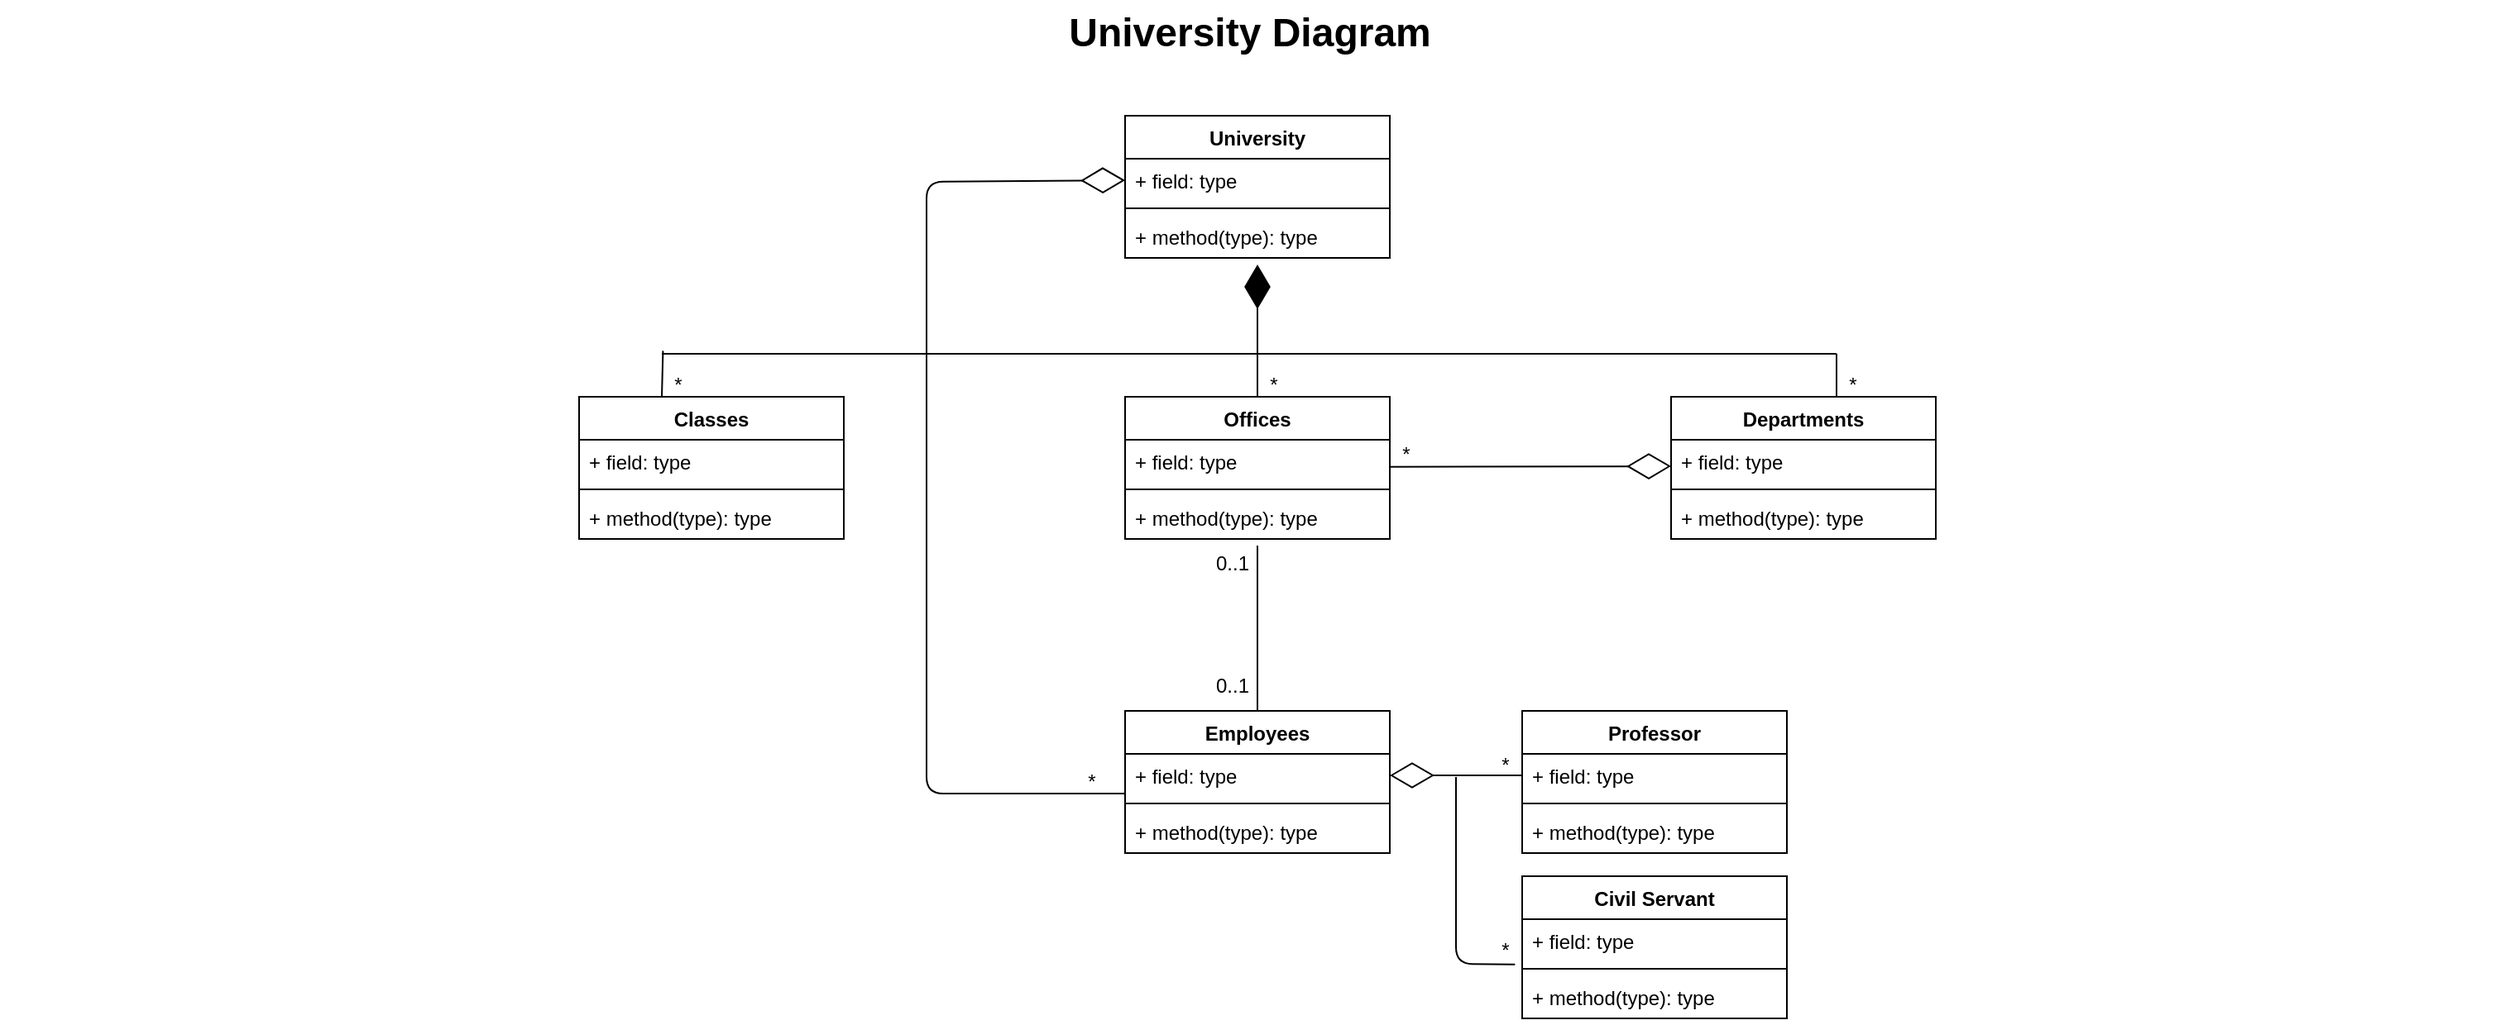 <mxfile version="17.4.5" type="github">
  <diagram name="Page-1" id="929967ad-93f9-6ef4-fab6-5d389245f69c">
    <mxGraphModel dx="1221" dy="644" grid="1" gridSize="10" guides="1" tooltips="1" connect="1" arrows="1" fold="1" page="1" pageScale="1.5" pageWidth="1169" pageHeight="826" math="0" shadow="0">
      <root>
        <mxCell id="0" style=";html=1;" />
        <mxCell id="1" style=";html=1;" parent="0" />
        <mxCell id="1672d66443f91eb5-16" style="edgeStyle=orthogonalEdgeStyle;rounded=0;html=1;endArrow=circlePlus;endFill=0;jettySize=auto;orthogonalLoop=1;entryX=0.25;entryY=1;" parent="1" source="1672d66443f91eb5-7" edge="1">
          <mxGeometry relative="1" as="geometry">
            <Array as="points">
              <mxPoint x="627" y="635" />
              <mxPoint x="677" y="635" />
            </Array>
            <mxPoint x="677" y="605" as="targetPoint" />
          </mxGeometry>
        </mxCell>
        <mxCell id="1672d66443f91eb5-17" style="edgeStyle=orthogonalEdgeStyle;rounded=0;html=1;endArrow=circlePlus;endFill=0;jettySize=auto;orthogonalLoop=1;entryX=0.5;entryY=1;" parent="1" source="1672d66443f91eb5-8" edge="1">
          <mxGeometry relative="1" as="geometry">
            <Array as="points">
              <mxPoint x="817" y="635" />
              <mxPoint x="717" y="635" />
            </Array>
            <mxPoint x="717" y="605" as="targetPoint" />
          </mxGeometry>
        </mxCell>
        <mxCell id="1672d66443f91eb5-23" value="University Diagram" style="text;strokeColor=none;fillColor=none;html=1;fontSize=24;fontStyle=1;verticalAlign=middle;align=center;" parent="1" vertex="1">
          <mxGeometry x="80" y="30" width="1510" height="40" as="geometry" />
        </mxCell>
        <mxCell id="daNnbtpSnAIaTWi4LQ03-6" value="University" style="swimlane;fontStyle=1;align=center;verticalAlign=top;childLayout=stackLayout;horizontal=1;startSize=26;horizontalStack=0;resizeParent=1;resizeParentMax=0;resizeLast=0;collapsible=1;marginBottom=0;" vertex="1" parent="1">
          <mxGeometry x="760" y="100" width="160" height="86" as="geometry" />
        </mxCell>
        <mxCell id="daNnbtpSnAIaTWi4LQ03-7" value="+ field: type" style="text;strokeColor=none;fillColor=none;align=left;verticalAlign=top;spacingLeft=4;spacingRight=4;overflow=hidden;rotatable=0;points=[[0,0.5],[1,0.5]];portConstraint=eastwest;" vertex="1" parent="daNnbtpSnAIaTWi4LQ03-6">
          <mxGeometry y="26" width="160" height="26" as="geometry" />
        </mxCell>
        <mxCell id="daNnbtpSnAIaTWi4LQ03-8" value="" style="line;strokeWidth=1;fillColor=none;align=left;verticalAlign=middle;spacingTop=-1;spacingLeft=3;spacingRight=3;rotatable=0;labelPosition=right;points=[];portConstraint=eastwest;" vertex="1" parent="daNnbtpSnAIaTWi4LQ03-6">
          <mxGeometry y="52" width="160" height="8" as="geometry" />
        </mxCell>
        <mxCell id="daNnbtpSnAIaTWi4LQ03-9" value="+ method(type): type" style="text;strokeColor=none;fillColor=none;align=left;verticalAlign=top;spacingLeft=4;spacingRight=4;overflow=hidden;rotatable=0;points=[[0,0.5],[1,0.5]];portConstraint=eastwest;" vertex="1" parent="daNnbtpSnAIaTWi4LQ03-6">
          <mxGeometry y="60" width="160" height="26" as="geometry" />
        </mxCell>
        <mxCell id="daNnbtpSnAIaTWi4LQ03-19" value="Classes" style="swimlane;fontStyle=1;align=center;verticalAlign=top;childLayout=stackLayout;horizontal=1;startSize=26;horizontalStack=0;resizeParent=1;resizeParentMax=0;resizeLast=0;collapsible=1;marginBottom=0;" vertex="1" parent="1">
          <mxGeometry x="430" y="270" width="160" height="86" as="geometry" />
        </mxCell>
        <mxCell id="daNnbtpSnAIaTWi4LQ03-20" value="+ field: type" style="text;strokeColor=none;fillColor=none;align=left;verticalAlign=top;spacingLeft=4;spacingRight=4;overflow=hidden;rotatable=0;points=[[0,0.5],[1,0.5]];portConstraint=eastwest;" vertex="1" parent="daNnbtpSnAIaTWi4LQ03-19">
          <mxGeometry y="26" width="160" height="26" as="geometry" />
        </mxCell>
        <mxCell id="daNnbtpSnAIaTWi4LQ03-21" value="" style="line;strokeWidth=1;fillColor=none;align=left;verticalAlign=middle;spacingTop=-1;spacingLeft=3;spacingRight=3;rotatable=0;labelPosition=right;points=[];portConstraint=eastwest;" vertex="1" parent="daNnbtpSnAIaTWi4LQ03-19">
          <mxGeometry y="52" width="160" height="8" as="geometry" />
        </mxCell>
        <mxCell id="daNnbtpSnAIaTWi4LQ03-22" value="+ method(type): type" style="text;strokeColor=none;fillColor=none;align=left;verticalAlign=top;spacingLeft=4;spacingRight=4;overflow=hidden;rotatable=0;points=[[0,0.5],[1,0.5]];portConstraint=eastwest;" vertex="1" parent="daNnbtpSnAIaTWi4LQ03-19">
          <mxGeometry y="60" width="160" height="26" as="geometry" />
        </mxCell>
        <mxCell id="daNnbtpSnAIaTWi4LQ03-27" value="Offices" style="swimlane;fontStyle=1;align=center;verticalAlign=top;childLayout=stackLayout;horizontal=1;startSize=26;horizontalStack=0;resizeParent=1;resizeParentMax=0;resizeLast=0;collapsible=1;marginBottom=0;" vertex="1" parent="1">
          <mxGeometry x="760" y="270" width="160" height="86" as="geometry" />
        </mxCell>
        <mxCell id="daNnbtpSnAIaTWi4LQ03-28" value="+ field: type" style="text;strokeColor=none;fillColor=none;align=left;verticalAlign=top;spacingLeft=4;spacingRight=4;overflow=hidden;rotatable=0;points=[[0,0.5],[1,0.5]];portConstraint=eastwest;" vertex="1" parent="daNnbtpSnAIaTWi4LQ03-27">
          <mxGeometry y="26" width="160" height="26" as="geometry" />
        </mxCell>
        <mxCell id="daNnbtpSnAIaTWi4LQ03-29" value="" style="line;strokeWidth=1;fillColor=none;align=left;verticalAlign=middle;spacingTop=-1;spacingLeft=3;spacingRight=3;rotatable=0;labelPosition=right;points=[];portConstraint=eastwest;" vertex="1" parent="daNnbtpSnAIaTWi4LQ03-27">
          <mxGeometry y="52" width="160" height="8" as="geometry" />
        </mxCell>
        <mxCell id="daNnbtpSnAIaTWi4LQ03-30" value="+ method(type): type" style="text;strokeColor=none;fillColor=none;align=left;verticalAlign=top;spacingLeft=4;spacingRight=4;overflow=hidden;rotatable=0;points=[[0,0.5],[1,0.5]];portConstraint=eastwest;" vertex="1" parent="daNnbtpSnAIaTWi4LQ03-27">
          <mxGeometry y="60" width="160" height="26" as="geometry" />
        </mxCell>
        <mxCell id="daNnbtpSnAIaTWi4LQ03-35" value="Departments" style="swimlane;fontStyle=1;align=center;verticalAlign=top;childLayout=stackLayout;horizontal=1;startSize=26;horizontalStack=0;resizeParent=1;resizeParentMax=0;resizeLast=0;collapsible=1;marginBottom=0;" vertex="1" parent="1">
          <mxGeometry x="1090" y="270" width="160" height="86" as="geometry" />
        </mxCell>
        <mxCell id="daNnbtpSnAIaTWi4LQ03-36" value="+ field: type" style="text;strokeColor=none;fillColor=none;align=left;verticalAlign=top;spacingLeft=4;spacingRight=4;overflow=hidden;rotatable=0;points=[[0,0.5],[1,0.5]];portConstraint=eastwest;" vertex="1" parent="daNnbtpSnAIaTWi4LQ03-35">
          <mxGeometry y="26" width="160" height="26" as="geometry" />
        </mxCell>
        <mxCell id="daNnbtpSnAIaTWi4LQ03-37" value="" style="line;strokeWidth=1;fillColor=none;align=left;verticalAlign=middle;spacingTop=-1;spacingLeft=3;spacingRight=3;rotatable=0;labelPosition=right;points=[];portConstraint=eastwest;" vertex="1" parent="daNnbtpSnAIaTWi4LQ03-35">
          <mxGeometry y="52" width="160" height="8" as="geometry" />
        </mxCell>
        <mxCell id="daNnbtpSnAIaTWi4LQ03-38" value="+ method(type): type" style="text;strokeColor=none;fillColor=none;align=left;verticalAlign=top;spacingLeft=4;spacingRight=4;overflow=hidden;rotatable=0;points=[[0,0.5],[1,0.5]];portConstraint=eastwest;" vertex="1" parent="daNnbtpSnAIaTWi4LQ03-35">
          <mxGeometry y="60" width="160" height="26" as="geometry" />
        </mxCell>
        <mxCell id="daNnbtpSnAIaTWi4LQ03-39" value="" style="endArrow=diamondThin;endFill=1;endSize=24;html=1;rounded=0;exitX=0.25;exitY=0.5;exitDx=0;exitDy=0;exitPerimeter=0;" edge="1" parent="1">
          <mxGeometry width="160" relative="1" as="geometry">
            <mxPoint x="840" y="217.5" as="sourcePoint" />
            <mxPoint x="840" y="190" as="targetPoint" />
          </mxGeometry>
        </mxCell>
        <mxCell id="daNnbtpSnAIaTWi4LQ03-40" value="" style="line;strokeWidth=1;fillColor=none;align=left;verticalAlign=middle;spacingTop=-1;spacingLeft=3;spacingRight=3;rotatable=0;labelPosition=right;points=[];portConstraint=eastwest;" vertex="1" parent="1">
          <mxGeometry x="480" y="240" width="710" height="8" as="geometry" />
        </mxCell>
        <mxCell id="daNnbtpSnAIaTWi4LQ03-49" value="*" style="text;html=1;strokeColor=none;fillColor=none;align=center;verticalAlign=middle;whiteSpace=wrap;rounded=0;" vertex="1" parent="1">
          <mxGeometry x="900" y="290" width="60" height="30" as="geometry" />
        </mxCell>
        <mxCell id="daNnbtpSnAIaTWi4LQ03-52" value="Employees" style="swimlane;fontStyle=1;align=center;verticalAlign=top;childLayout=stackLayout;horizontal=1;startSize=26;horizontalStack=0;resizeParent=1;resizeParentMax=0;resizeLast=0;collapsible=1;marginBottom=0;rounded=0;sketch=0;" vertex="1" parent="1">
          <mxGeometry x="760" y="460" width="160" height="86" as="geometry" />
        </mxCell>
        <mxCell id="daNnbtpSnAIaTWi4LQ03-53" value="+ field: type" style="text;strokeColor=none;fillColor=none;align=left;verticalAlign=top;spacingLeft=4;spacingRight=4;overflow=hidden;rotatable=0;points=[[0,0.5],[1,0.5]];portConstraint=eastwest;rounded=0;sketch=0;" vertex="1" parent="daNnbtpSnAIaTWi4LQ03-52">
          <mxGeometry y="26" width="160" height="26" as="geometry" />
        </mxCell>
        <mxCell id="daNnbtpSnAIaTWi4LQ03-54" value="" style="line;strokeWidth=1;fillColor=none;align=left;verticalAlign=middle;spacingTop=-1;spacingLeft=3;spacingRight=3;rotatable=0;labelPosition=right;points=[];portConstraint=eastwest;rounded=0;sketch=0;" vertex="1" parent="daNnbtpSnAIaTWi4LQ03-52">
          <mxGeometry y="52" width="160" height="8" as="geometry" />
        </mxCell>
        <mxCell id="daNnbtpSnAIaTWi4LQ03-55" value="+ method(type): type" style="text;strokeColor=none;fillColor=none;align=left;verticalAlign=top;spacingLeft=4;spacingRight=4;overflow=hidden;rotatable=0;points=[[0,0.5],[1,0.5]];portConstraint=eastwest;rounded=0;sketch=0;" vertex="1" parent="daNnbtpSnAIaTWi4LQ03-52">
          <mxGeometry y="60" width="160" height="26" as="geometry" />
        </mxCell>
        <mxCell id="daNnbtpSnAIaTWi4LQ03-56" value="" style="endArrow=diamondThin;endFill=0;endSize=24;html=1;rounded=1;sketch=0;curved=0;entryX=0;entryY=0.5;entryDx=0;entryDy=0;exitX=0;exitY=0.923;exitDx=0;exitDy=0;exitPerimeter=0;" edge="1" parent="1" source="daNnbtpSnAIaTWi4LQ03-53" target="daNnbtpSnAIaTWi4LQ03-7">
          <mxGeometry width="160" relative="1" as="geometry">
            <mxPoint x="640" y="500" as="sourcePoint" />
            <mxPoint x="750" y="140" as="targetPoint" />
            <Array as="points">
              <mxPoint x="640" y="510" />
              <mxPoint x="640" y="140" />
            </Array>
          </mxGeometry>
        </mxCell>
        <mxCell id="daNnbtpSnAIaTWi4LQ03-57" value="*" style="text;html=1;strokeColor=none;fillColor=none;align=center;verticalAlign=middle;whiteSpace=wrap;rounded=0;" vertex="1" parent="1">
          <mxGeometry x="710" y="488" width="60" height="30" as="geometry" />
        </mxCell>
        <mxCell id="daNnbtpSnAIaTWi4LQ03-58" value="Civil Servant" style="swimlane;fontStyle=1;align=center;verticalAlign=top;childLayout=stackLayout;horizontal=1;startSize=26;horizontalStack=0;resizeParent=1;resizeParentMax=0;resizeLast=0;collapsible=1;marginBottom=0;rounded=0;sketch=0;" vertex="1" parent="1">
          <mxGeometry x="1000" y="560" width="160" height="86" as="geometry" />
        </mxCell>
        <mxCell id="daNnbtpSnAIaTWi4LQ03-59" value="+ field: type" style="text;strokeColor=none;fillColor=none;align=left;verticalAlign=top;spacingLeft=4;spacingRight=4;overflow=hidden;rotatable=0;points=[[0,0.5],[1,0.5]];portConstraint=eastwest;rounded=0;sketch=0;" vertex="1" parent="daNnbtpSnAIaTWi4LQ03-58">
          <mxGeometry y="26" width="160" height="26" as="geometry" />
        </mxCell>
        <mxCell id="daNnbtpSnAIaTWi4LQ03-60" value="" style="line;strokeWidth=1;fillColor=none;align=left;verticalAlign=middle;spacingTop=-1;spacingLeft=3;spacingRight=3;rotatable=0;labelPosition=right;points=[];portConstraint=eastwest;rounded=0;sketch=0;" vertex="1" parent="daNnbtpSnAIaTWi4LQ03-58">
          <mxGeometry y="52" width="160" height="8" as="geometry" />
        </mxCell>
        <mxCell id="daNnbtpSnAIaTWi4LQ03-61" value="+ method(type): type" style="text;strokeColor=none;fillColor=none;align=left;verticalAlign=top;spacingLeft=4;spacingRight=4;overflow=hidden;rotatable=0;points=[[0,0.5],[1,0.5]];portConstraint=eastwest;rounded=0;sketch=0;" vertex="1" parent="daNnbtpSnAIaTWi4LQ03-58">
          <mxGeometry y="60" width="160" height="26" as="geometry" />
        </mxCell>
        <mxCell id="daNnbtpSnAIaTWi4LQ03-62" value="Professor" style="swimlane;fontStyle=1;align=center;verticalAlign=top;childLayout=stackLayout;horizontal=1;startSize=26;horizontalStack=0;resizeParent=1;resizeParentMax=0;resizeLast=0;collapsible=1;marginBottom=0;rounded=0;sketch=0;" vertex="1" parent="1">
          <mxGeometry x="1000" y="460" width="160" height="86" as="geometry" />
        </mxCell>
        <mxCell id="daNnbtpSnAIaTWi4LQ03-63" value="+ field: type" style="text;strokeColor=none;fillColor=none;align=left;verticalAlign=top;spacingLeft=4;spacingRight=4;overflow=hidden;rotatable=0;points=[[0,0.5],[1,0.5]];portConstraint=eastwest;rounded=0;sketch=0;" vertex="1" parent="daNnbtpSnAIaTWi4LQ03-62">
          <mxGeometry y="26" width="160" height="26" as="geometry" />
        </mxCell>
        <mxCell id="daNnbtpSnAIaTWi4LQ03-64" value="" style="line;strokeWidth=1;fillColor=none;align=left;verticalAlign=middle;spacingTop=-1;spacingLeft=3;spacingRight=3;rotatable=0;labelPosition=right;points=[];portConstraint=eastwest;rounded=0;sketch=0;" vertex="1" parent="daNnbtpSnAIaTWi4LQ03-62">
          <mxGeometry y="52" width="160" height="8" as="geometry" />
        </mxCell>
        <mxCell id="daNnbtpSnAIaTWi4LQ03-65" value="+ method(type): type" style="text;strokeColor=none;fillColor=none;align=left;verticalAlign=top;spacingLeft=4;spacingRight=4;overflow=hidden;rotatable=0;points=[[0,0.5],[1,0.5]];portConstraint=eastwest;rounded=0;sketch=0;" vertex="1" parent="daNnbtpSnAIaTWi4LQ03-62">
          <mxGeometry y="60" width="160" height="26" as="geometry" />
        </mxCell>
        <mxCell id="daNnbtpSnAIaTWi4LQ03-66" value="" style="endArrow=diamondThin;endFill=0;endSize=24;html=1;rounded=1;sketch=0;curved=0;entryX=1;entryY=0.5;entryDx=0;entryDy=0;exitX=0;exitY=0.5;exitDx=0;exitDy=0;" edge="1" parent="1" source="daNnbtpSnAIaTWi4LQ03-63" target="daNnbtpSnAIaTWi4LQ03-53">
          <mxGeometry width="160" relative="1" as="geometry">
            <mxPoint x="770" y="619" as="sourcePoint" />
            <mxPoint x="930" y="619" as="targetPoint" />
            <Array as="points" />
          </mxGeometry>
        </mxCell>
        <mxCell id="daNnbtpSnAIaTWi4LQ03-67" value="" style="endArrow=none;html=1;rounded=1;sketch=0;curved=0;exitX=-0.027;exitY=1.054;exitDx=0;exitDy=0;exitPerimeter=0;" edge="1" parent="1" source="daNnbtpSnAIaTWi4LQ03-59">
          <mxGeometry width="50" height="50" relative="1" as="geometry">
            <mxPoint x="920" y="596" as="sourcePoint" />
            <mxPoint x="960" y="500" as="targetPoint" />
            <Array as="points">
              <mxPoint x="960" y="613" />
            </Array>
          </mxGeometry>
        </mxCell>
        <mxCell id="daNnbtpSnAIaTWi4LQ03-68" value="" style="endArrow=none;html=1;rounded=1;sketch=0;curved=0;exitX=0.5;exitY=0;exitDx=0;exitDy=0;" edge="1" parent="1" source="daNnbtpSnAIaTWi4LQ03-52">
          <mxGeometry width="50" height="50" relative="1" as="geometry">
            <mxPoint x="790" y="450" as="sourcePoint" />
            <mxPoint x="840" y="360" as="targetPoint" />
            <Array as="points">
              <mxPoint x="840" y="410" />
            </Array>
          </mxGeometry>
        </mxCell>
        <mxCell id="daNnbtpSnAIaTWi4LQ03-69" value="0..1" style="text;html=1;strokeColor=none;fillColor=none;align=center;verticalAlign=middle;whiteSpace=wrap;rounded=0;sketch=0;" vertex="1" parent="1">
          <mxGeometry x="810" y="356" width="30" height="30" as="geometry" />
        </mxCell>
        <mxCell id="daNnbtpSnAIaTWi4LQ03-70" value="0..1" style="text;html=1;strokeColor=none;fillColor=none;align=center;verticalAlign=middle;whiteSpace=wrap;rounded=0;sketch=0;" vertex="1" parent="1">
          <mxGeometry x="810" y="430" width="30" height="30" as="geometry" />
        </mxCell>
        <mxCell id="daNnbtpSnAIaTWi4LQ03-71" value="" style="endArrow=none;html=1;rounded=1;sketch=0;curved=0;entryX=0.001;entryY=0.275;entryDx=0;entryDy=0;entryPerimeter=0;" edge="1" parent="1" target="daNnbtpSnAIaTWi4LQ03-40">
          <mxGeometry width="50" height="50" relative="1" as="geometry">
            <mxPoint x="480" y="270" as="sourcePoint" />
            <mxPoint x="480" y="248" as="targetPoint" />
          </mxGeometry>
        </mxCell>
        <mxCell id="daNnbtpSnAIaTWi4LQ03-74" value="" style="endArrow=none;html=1;rounded=1;sketch=0;curved=0;exitX=0.5;exitY=0;exitDx=0;exitDy=0;" edge="1" parent="1" source="daNnbtpSnAIaTWi4LQ03-27">
          <mxGeometry width="50" height="50" relative="1" as="geometry">
            <mxPoint x="510" y="300" as="sourcePoint" />
            <mxPoint x="840" y="200" as="targetPoint" />
          </mxGeometry>
        </mxCell>
        <mxCell id="daNnbtpSnAIaTWi4LQ03-75" value="" style="endArrow=none;html=1;rounded=1;sketch=0;curved=0;" edge="1" parent="1">
          <mxGeometry width="50" height="50" relative="1" as="geometry">
            <mxPoint x="1190" y="270" as="sourcePoint" />
            <mxPoint x="1190" y="244" as="targetPoint" />
          </mxGeometry>
        </mxCell>
        <mxCell id="daNnbtpSnAIaTWi4LQ03-76" value="*" style="text;html=1;strokeColor=none;fillColor=none;align=center;verticalAlign=middle;whiteSpace=wrap;rounded=0;" vertex="1" parent="1">
          <mxGeometry x="1170" y="248" width="60" height="30" as="geometry" />
        </mxCell>
        <mxCell id="daNnbtpSnAIaTWi4LQ03-77" value="*" style="text;html=1;strokeColor=none;fillColor=none;align=center;verticalAlign=middle;whiteSpace=wrap;rounded=0;" vertex="1" parent="1">
          <mxGeometry x="820" y="248" width="60" height="30" as="geometry" />
        </mxCell>
        <mxCell id="daNnbtpSnAIaTWi4LQ03-78" value="*" style="text;html=1;strokeColor=none;fillColor=none;align=center;verticalAlign=middle;whiteSpace=wrap;rounded=0;" vertex="1" parent="1">
          <mxGeometry x="460" y="248" width="60" height="30" as="geometry" />
        </mxCell>
        <mxCell id="daNnbtpSnAIaTWi4LQ03-79" value="" style="endArrow=diamondThin;endFill=0;endSize=24;html=1;rounded=1;sketch=0;curved=0;" edge="1" parent="1">
          <mxGeometry width="160" relative="1" as="geometry">
            <mxPoint x="920" y="312.41" as="sourcePoint" />
            <mxPoint x="1090" y="312" as="targetPoint" />
          </mxGeometry>
        </mxCell>
        <mxCell id="daNnbtpSnAIaTWi4LQ03-80" value="*" style="text;html=1;strokeColor=none;fillColor=none;align=center;verticalAlign=middle;whiteSpace=wrap;rounded=0;" vertex="1" parent="1">
          <mxGeometry x="960" y="590" width="60" height="30" as="geometry" />
        </mxCell>
        <mxCell id="daNnbtpSnAIaTWi4LQ03-81" value="*" style="text;html=1;strokeColor=none;fillColor=none;align=center;verticalAlign=middle;whiteSpace=wrap;rounded=0;" vertex="1" parent="1">
          <mxGeometry x="980" y="488" width="20" height="10" as="geometry" />
        </mxCell>
      </root>
    </mxGraphModel>
  </diagram>
</mxfile>
